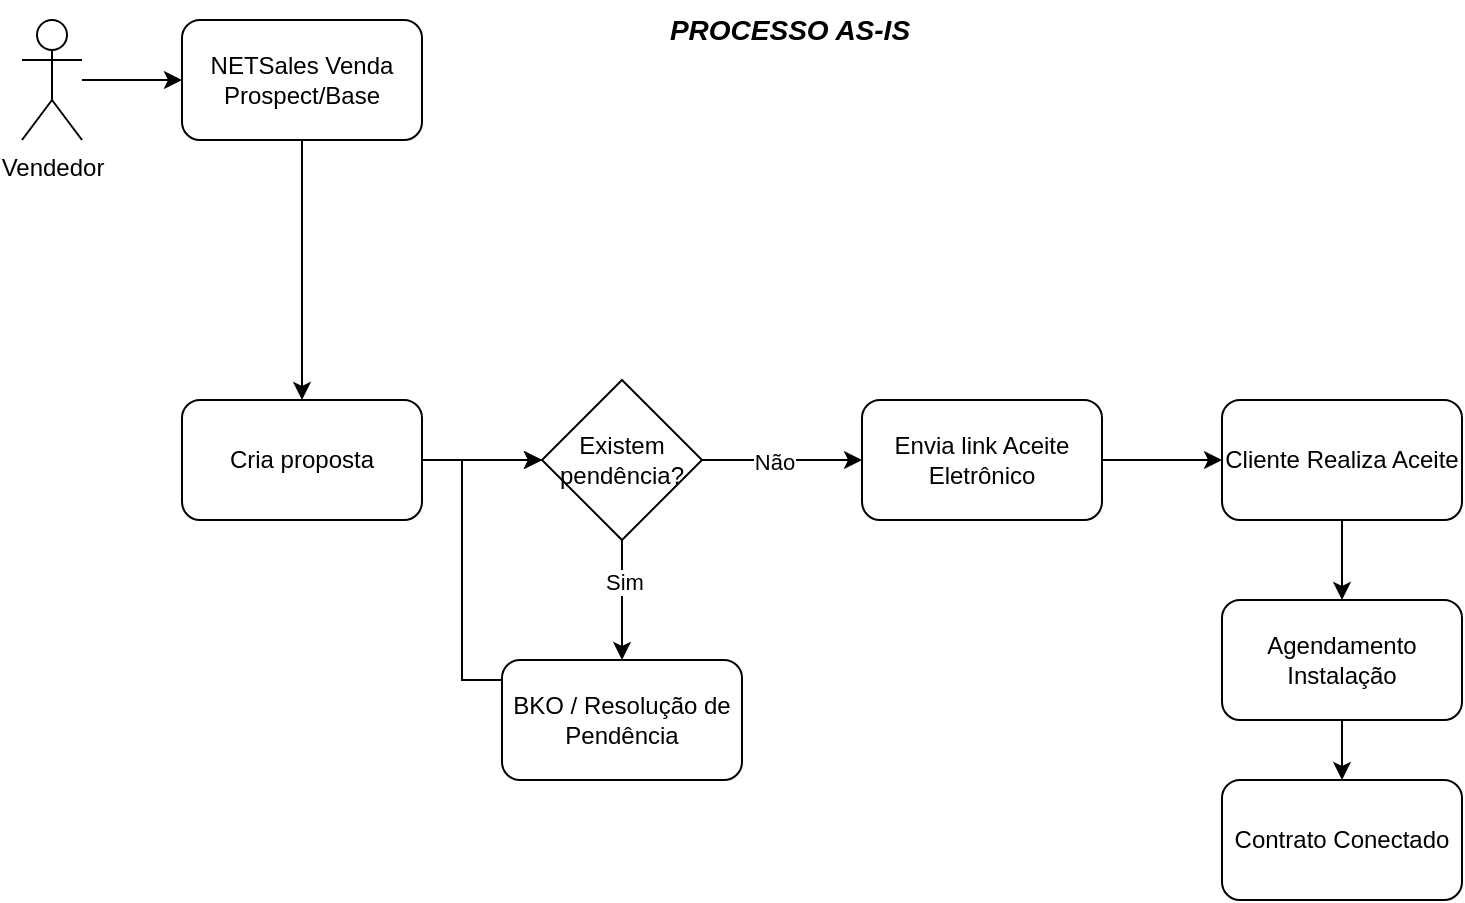 <mxfile version="28.1.1" pages="2">
  <diagram name="AS-IS v1" id="zc7PA5ZO6FHHFADDSbGH">
    <mxGraphModel dx="946" dy="597" grid="1" gridSize="10" guides="1" tooltips="1" connect="1" arrows="1" fold="1" page="1" pageScale="1" pageWidth="827" pageHeight="1169" math="0" shadow="0">
      <root>
        <mxCell id="0" />
        <mxCell id="1" parent="0" />
        <mxCell id="cbqMdGAvc21Q7KIpxvI8-16" style="edgeStyle=orthogonalEdgeStyle;rounded=0;orthogonalLoop=1;jettySize=auto;html=1;entryX=0;entryY=0.5;entryDx=0;entryDy=0;" edge="1" parent="1" source="cbqMdGAvc21Q7KIpxvI8-1" target="cbqMdGAvc21Q7KIpxvI8-2">
          <mxGeometry relative="1" as="geometry" />
        </mxCell>
        <mxCell id="cbqMdGAvc21Q7KIpxvI8-1" value="Vendedor" style="shape=umlActor;verticalLabelPosition=bottom;verticalAlign=top;html=1;outlineConnect=0;" vertex="1" parent="1">
          <mxGeometry x="30" y="20" width="30" height="60" as="geometry" />
        </mxCell>
        <mxCell id="cbqMdGAvc21Q7KIpxvI8-6" style="edgeStyle=orthogonalEdgeStyle;rounded=0;orthogonalLoop=1;jettySize=auto;html=1;entryX=0;entryY=0.5;entryDx=0;entryDy=0;" edge="1" parent="1" source="cbqMdGAvc21Q7KIpxvI8-22" target="cbqMdGAvc21Q7KIpxvI8-5">
          <mxGeometry relative="1" as="geometry" />
        </mxCell>
        <mxCell id="cbqMdGAvc21Q7KIpxvI8-23" style="edgeStyle=orthogonalEdgeStyle;rounded=0;orthogonalLoop=1;jettySize=auto;html=1;entryX=0.5;entryY=0;entryDx=0;entryDy=0;" edge="1" parent="1" source="cbqMdGAvc21Q7KIpxvI8-2" target="cbqMdGAvc21Q7KIpxvI8-22">
          <mxGeometry relative="1" as="geometry" />
        </mxCell>
        <mxCell id="cbqMdGAvc21Q7KIpxvI8-2" value="NETSales Venda Prospect/Base" style="rounded=1;whiteSpace=wrap;html=1;" vertex="1" parent="1">
          <mxGeometry x="110" y="20" width="120" height="60" as="geometry" />
        </mxCell>
        <mxCell id="cbqMdGAvc21Q7KIpxvI8-8" style="edgeStyle=orthogonalEdgeStyle;rounded=0;orthogonalLoop=1;jettySize=auto;html=1;entryX=0.5;entryY=0;entryDx=0;entryDy=0;" edge="1" parent="1" source="cbqMdGAvc21Q7KIpxvI8-5" target="cbqMdGAvc21Q7KIpxvI8-7">
          <mxGeometry relative="1" as="geometry" />
        </mxCell>
        <mxCell id="cbqMdGAvc21Q7KIpxvI8-9" value="Sim" style="edgeLabel;html=1;align=center;verticalAlign=middle;resizable=0;points=[];" vertex="1" connectable="0" parent="cbqMdGAvc21Q7KIpxvI8-8">
          <mxGeometry x="-0.3" y="1" relative="1" as="geometry">
            <mxPoint as="offset" />
          </mxGeometry>
        </mxCell>
        <mxCell id="cbqMdGAvc21Q7KIpxvI8-12" style="edgeStyle=orthogonalEdgeStyle;rounded=0;orthogonalLoop=1;jettySize=auto;html=1;entryX=0;entryY=0.5;entryDx=0;entryDy=0;" edge="1" parent="1" source="cbqMdGAvc21Q7KIpxvI8-5" target="cbqMdGAvc21Q7KIpxvI8-11">
          <mxGeometry relative="1" as="geometry" />
        </mxCell>
        <mxCell id="cbqMdGAvc21Q7KIpxvI8-13" value="Não" style="edgeLabel;html=1;align=center;verticalAlign=middle;resizable=0;points=[];" vertex="1" connectable="0" parent="cbqMdGAvc21Q7KIpxvI8-12">
          <mxGeometry x="-0.114" y="-1" relative="1" as="geometry">
            <mxPoint as="offset" />
          </mxGeometry>
        </mxCell>
        <mxCell id="cbqMdGAvc21Q7KIpxvI8-5" value="Existem pendência?" style="rhombus;whiteSpace=wrap;html=1;" vertex="1" parent="1">
          <mxGeometry x="290" y="200" width="80" height="80" as="geometry" />
        </mxCell>
        <mxCell id="cbqMdGAvc21Q7KIpxvI8-10" style="edgeStyle=orthogonalEdgeStyle;rounded=0;orthogonalLoop=1;jettySize=auto;html=1;entryX=0;entryY=0.5;entryDx=0;entryDy=0;" edge="1" parent="1" source="cbqMdGAvc21Q7KIpxvI8-7" target="cbqMdGAvc21Q7KIpxvI8-5">
          <mxGeometry relative="1" as="geometry">
            <Array as="points">
              <mxPoint x="250" y="350" />
              <mxPoint x="250" y="240" />
            </Array>
          </mxGeometry>
        </mxCell>
        <mxCell id="cbqMdGAvc21Q7KIpxvI8-7" value="BKO / Resolução de Pendência" style="rounded=1;whiteSpace=wrap;html=1;" vertex="1" parent="1">
          <mxGeometry x="270" y="340" width="120" height="60" as="geometry" />
        </mxCell>
        <mxCell id="cbqMdGAvc21Q7KIpxvI8-15" value="" style="edgeStyle=orthogonalEdgeStyle;rounded=0;orthogonalLoop=1;jettySize=auto;html=1;" edge="1" parent="1" source="cbqMdGAvc21Q7KIpxvI8-11" target="cbqMdGAvc21Q7KIpxvI8-14">
          <mxGeometry relative="1" as="geometry" />
        </mxCell>
        <mxCell id="cbqMdGAvc21Q7KIpxvI8-11" value="Envia link Aceite Eletrônico" style="rounded=1;whiteSpace=wrap;html=1;" vertex="1" parent="1">
          <mxGeometry x="450" y="210" width="120" height="60" as="geometry" />
        </mxCell>
        <mxCell id="cbqMdGAvc21Q7KIpxvI8-18" value="" style="edgeStyle=orthogonalEdgeStyle;rounded=0;orthogonalLoop=1;jettySize=auto;html=1;" edge="1" parent="1" source="cbqMdGAvc21Q7KIpxvI8-14" target="cbqMdGAvc21Q7KIpxvI8-17">
          <mxGeometry relative="1" as="geometry" />
        </mxCell>
        <mxCell id="cbqMdGAvc21Q7KIpxvI8-14" value="Cliente Realiza Aceite" style="whiteSpace=wrap;html=1;rounded=1;" vertex="1" parent="1">
          <mxGeometry x="630" y="210" width="120" height="60" as="geometry" />
        </mxCell>
        <mxCell id="cbqMdGAvc21Q7KIpxvI8-20" value="" style="edgeStyle=orthogonalEdgeStyle;rounded=0;orthogonalLoop=1;jettySize=auto;html=1;" edge="1" parent="1" source="cbqMdGAvc21Q7KIpxvI8-17" target="cbqMdGAvc21Q7KIpxvI8-19">
          <mxGeometry relative="1" as="geometry" />
        </mxCell>
        <mxCell id="cbqMdGAvc21Q7KIpxvI8-17" value="Agendamento Instalação" style="whiteSpace=wrap;html=1;rounded=1;" vertex="1" parent="1">
          <mxGeometry x="630" y="310" width="120" height="60" as="geometry" />
        </mxCell>
        <mxCell id="cbqMdGAvc21Q7KIpxvI8-19" value="Contrato Conectado" style="whiteSpace=wrap;html=1;rounded=1;" vertex="1" parent="1">
          <mxGeometry x="630" y="400" width="120" height="60" as="geometry" />
        </mxCell>
        <mxCell id="cbqMdGAvc21Q7KIpxvI8-21" value="PROCESSO AS-IS" style="text;html=1;align=center;verticalAlign=middle;whiteSpace=wrap;rounded=0;fontStyle=3;fontSize=14;" vertex="1" parent="1">
          <mxGeometry x="219" y="10" width="390" height="30" as="geometry" />
        </mxCell>
        <mxCell id="cbqMdGAvc21Q7KIpxvI8-22" value="Cria proposta" style="rounded=1;whiteSpace=wrap;html=1;" vertex="1" parent="1">
          <mxGeometry x="110" y="210" width="120" height="60" as="geometry" />
        </mxCell>
      </root>
    </mxGraphModel>
  </diagram>
  <diagram name="TO-BE v1" id="8J60pqGemVmQJp7IrH1T">
    <mxGraphModel dx="946" dy="597" grid="1" gridSize="10" guides="1" tooltips="1" connect="1" arrows="1" fold="1" page="1" pageScale="1" pageWidth="827" pageHeight="1169" math="0" shadow="0">
      <root>
        <mxCell id="kP07U-PF3lcjwxAGpQLG-0" />
        <mxCell id="kP07U-PF3lcjwxAGpQLG-1" parent="kP07U-PF3lcjwxAGpQLG-0" />
        <mxCell id="kP07U-PF3lcjwxAGpQLG-2" style="edgeStyle=orthogonalEdgeStyle;rounded=0;orthogonalLoop=1;jettySize=auto;html=1;entryX=0;entryY=0.5;entryDx=0;entryDy=0;" edge="1" parent="kP07U-PF3lcjwxAGpQLG-1" source="kP07U-PF3lcjwxAGpQLG-3" target="kP07U-PF3lcjwxAGpQLG-6">
          <mxGeometry relative="1" as="geometry" />
        </mxCell>
        <mxCell id="kP07U-PF3lcjwxAGpQLG-3" value="Vendedor" style="shape=umlActor;verticalLabelPosition=bottom;verticalAlign=top;html=1;outlineConnect=0;" vertex="1" parent="kP07U-PF3lcjwxAGpQLG-1">
          <mxGeometry x="30" y="20" width="30" height="60" as="geometry" />
        </mxCell>
        <mxCell id="kP07U-PF3lcjwxAGpQLG-4" style="edgeStyle=orthogonalEdgeStyle;rounded=0;orthogonalLoop=1;jettySize=auto;html=1;entryX=0;entryY=0.5;entryDx=0;entryDy=0;" edge="1" parent="kP07U-PF3lcjwxAGpQLG-1" source="kP07U-PF3lcjwxAGpQLG-22" target="kP07U-PF3lcjwxAGpQLG-11">
          <mxGeometry relative="1" as="geometry" />
        </mxCell>
        <mxCell id="kP07U-PF3lcjwxAGpQLG-5" style="edgeStyle=orthogonalEdgeStyle;rounded=0;orthogonalLoop=1;jettySize=auto;html=1;entryX=0.5;entryY=0;entryDx=0;entryDy=0;" edge="1" parent="kP07U-PF3lcjwxAGpQLG-1" source="kP07U-PF3lcjwxAGpQLG-6" target="kP07U-PF3lcjwxAGpQLG-22">
          <mxGeometry relative="1" as="geometry" />
        </mxCell>
        <mxCell id="kP07U-PF3lcjwxAGpQLG-6" value="NETSales Venda Prospect/Base" style="rounded=1;whiteSpace=wrap;html=1;" vertex="1" parent="kP07U-PF3lcjwxAGpQLG-1">
          <mxGeometry x="110" y="20" width="120" height="60" as="geometry" />
        </mxCell>
        <mxCell id="kP07U-PF3lcjwxAGpQLG-7" style="edgeStyle=orthogonalEdgeStyle;rounded=0;orthogonalLoop=1;jettySize=auto;html=1;entryX=0.5;entryY=0;entryDx=0;entryDy=0;" edge="1" parent="kP07U-PF3lcjwxAGpQLG-1" source="kP07U-PF3lcjwxAGpQLG-11" target="kP07U-PF3lcjwxAGpQLG-13">
          <mxGeometry relative="1" as="geometry" />
        </mxCell>
        <mxCell id="kP07U-PF3lcjwxAGpQLG-8" value="Sim" style="edgeLabel;html=1;align=center;verticalAlign=middle;resizable=0;points=[];" vertex="1" connectable="0" parent="kP07U-PF3lcjwxAGpQLG-7">
          <mxGeometry x="-0.3" y="1" relative="1" as="geometry">
            <mxPoint as="offset" />
          </mxGeometry>
        </mxCell>
        <mxCell id="kP07U-PF3lcjwxAGpQLG-9" style="edgeStyle=orthogonalEdgeStyle;rounded=0;orthogonalLoop=1;jettySize=auto;html=1;entryX=0;entryY=0.5;entryDx=0;entryDy=0;" edge="1" parent="kP07U-PF3lcjwxAGpQLG-1" source="kP07U-PF3lcjwxAGpQLG-11" target="kP07U-PF3lcjwxAGpQLG-15">
          <mxGeometry relative="1" as="geometry" />
        </mxCell>
        <mxCell id="kP07U-PF3lcjwxAGpQLG-10" value="Não" style="edgeLabel;html=1;align=center;verticalAlign=middle;resizable=0;points=[];" vertex="1" connectable="0" parent="kP07U-PF3lcjwxAGpQLG-9">
          <mxGeometry x="-0.114" y="-1" relative="1" as="geometry">
            <mxPoint as="offset" />
          </mxGeometry>
        </mxCell>
        <mxCell id="kP07U-PF3lcjwxAGpQLG-11" value="Existem pendência?" style="rhombus;whiteSpace=wrap;html=1;" vertex="1" parent="kP07U-PF3lcjwxAGpQLG-1">
          <mxGeometry x="290" y="200" width="80" height="80" as="geometry" />
        </mxCell>
        <mxCell id="kP07U-PF3lcjwxAGpQLG-12" style="edgeStyle=orthogonalEdgeStyle;rounded=0;orthogonalLoop=1;jettySize=auto;html=1;entryX=0;entryY=0.5;entryDx=0;entryDy=0;" edge="1" parent="kP07U-PF3lcjwxAGpQLG-1" source="kP07U-PF3lcjwxAGpQLG-13" target="kP07U-PF3lcjwxAGpQLG-11">
          <mxGeometry relative="1" as="geometry">
            <Array as="points">
              <mxPoint x="250" y="350" />
              <mxPoint x="250" y="240" />
            </Array>
          </mxGeometry>
        </mxCell>
        <mxCell id="kP07U-PF3lcjwxAGpQLG-13" value="BKO / Resolução de Pendência" style="rounded=1;whiteSpace=wrap;html=1;" vertex="1" parent="kP07U-PF3lcjwxAGpQLG-1">
          <mxGeometry x="270" y="340" width="120" height="60" as="geometry" />
        </mxCell>
        <mxCell id="kP07U-PF3lcjwxAGpQLG-14" value="" style="edgeStyle=orthogonalEdgeStyle;rounded=0;orthogonalLoop=1;jettySize=auto;html=1;" edge="1" parent="kP07U-PF3lcjwxAGpQLG-1" source="kP07U-PF3lcjwxAGpQLG-15" target="kP07U-PF3lcjwxAGpQLG-17">
          <mxGeometry relative="1" as="geometry" />
        </mxCell>
        <mxCell id="kP07U-PF3lcjwxAGpQLG-15" value="Envia link Aceite Eletrônico" style="rounded=1;whiteSpace=wrap;html=1;" vertex="1" parent="kP07U-PF3lcjwxAGpQLG-1">
          <mxGeometry x="450" y="210" width="120" height="60" as="geometry" />
        </mxCell>
        <mxCell id="kP07U-PF3lcjwxAGpQLG-16" value="" style="edgeStyle=orthogonalEdgeStyle;rounded=0;orthogonalLoop=1;jettySize=auto;html=1;" edge="1" parent="kP07U-PF3lcjwxAGpQLG-1" source="kP07U-PF3lcjwxAGpQLG-17" target="kP07U-PF3lcjwxAGpQLG-19">
          <mxGeometry relative="1" as="geometry" />
        </mxCell>
        <mxCell id="kP07U-PF3lcjwxAGpQLG-17" value="Cliente Realiza Aceite" style="whiteSpace=wrap;html=1;rounded=1;" vertex="1" parent="kP07U-PF3lcjwxAGpQLG-1">
          <mxGeometry x="630" y="210" width="120" height="60" as="geometry" />
        </mxCell>
        <mxCell id="kP07U-PF3lcjwxAGpQLG-18" value="" style="edgeStyle=orthogonalEdgeStyle;rounded=0;orthogonalLoop=1;jettySize=auto;html=1;" edge="1" parent="kP07U-PF3lcjwxAGpQLG-1" source="kP07U-PF3lcjwxAGpQLG-19" target="kP07U-PF3lcjwxAGpQLG-20">
          <mxGeometry relative="1" as="geometry" />
        </mxCell>
        <mxCell id="kP07U-PF3lcjwxAGpQLG-19" value="Agendamento Instalação" style="whiteSpace=wrap;html=1;rounded=1;" vertex="1" parent="kP07U-PF3lcjwxAGpQLG-1">
          <mxGeometry x="630" y="310" width="120" height="60" as="geometry" />
        </mxCell>
        <mxCell id="kP07U-PF3lcjwxAGpQLG-20" value="Contrato Conectado" style="whiteSpace=wrap;html=1;rounded=1;" vertex="1" parent="kP07U-PF3lcjwxAGpQLG-1">
          <mxGeometry x="630" y="400" width="120" height="60" as="geometry" />
        </mxCell>
        <mxCell id="kP07U-PF3lcjwxAGpQLG-21" value="PROCESSO TO-BE" style="text;html=1;align=center;verticalAlign=middle;whiteSpace=wrap;rounded=0;fontStyle=3;fontSize=14;" vertex="1" parent="kP07U-PF3lcjwxAGpQLG-1">
          <mxGeometry x="219" y="10" width="390" height="30" as="geometry" />
        </mxCell>
        <mxCell id="kP07U-PF3lcjwxAGpQLG-22" value="Cria proposta" style="rounded=1;whiteSpace=wrap;html=1;" vertex="1" parent="kP07U-PF3lcjwxAGpQLG-1">
          <mxGeometry x="110" y="210" width="120" height="60" as="geometry" />
        </mxCell>
      </root>
    </mxGraphModel>
  </diagram>
</mxfile>
